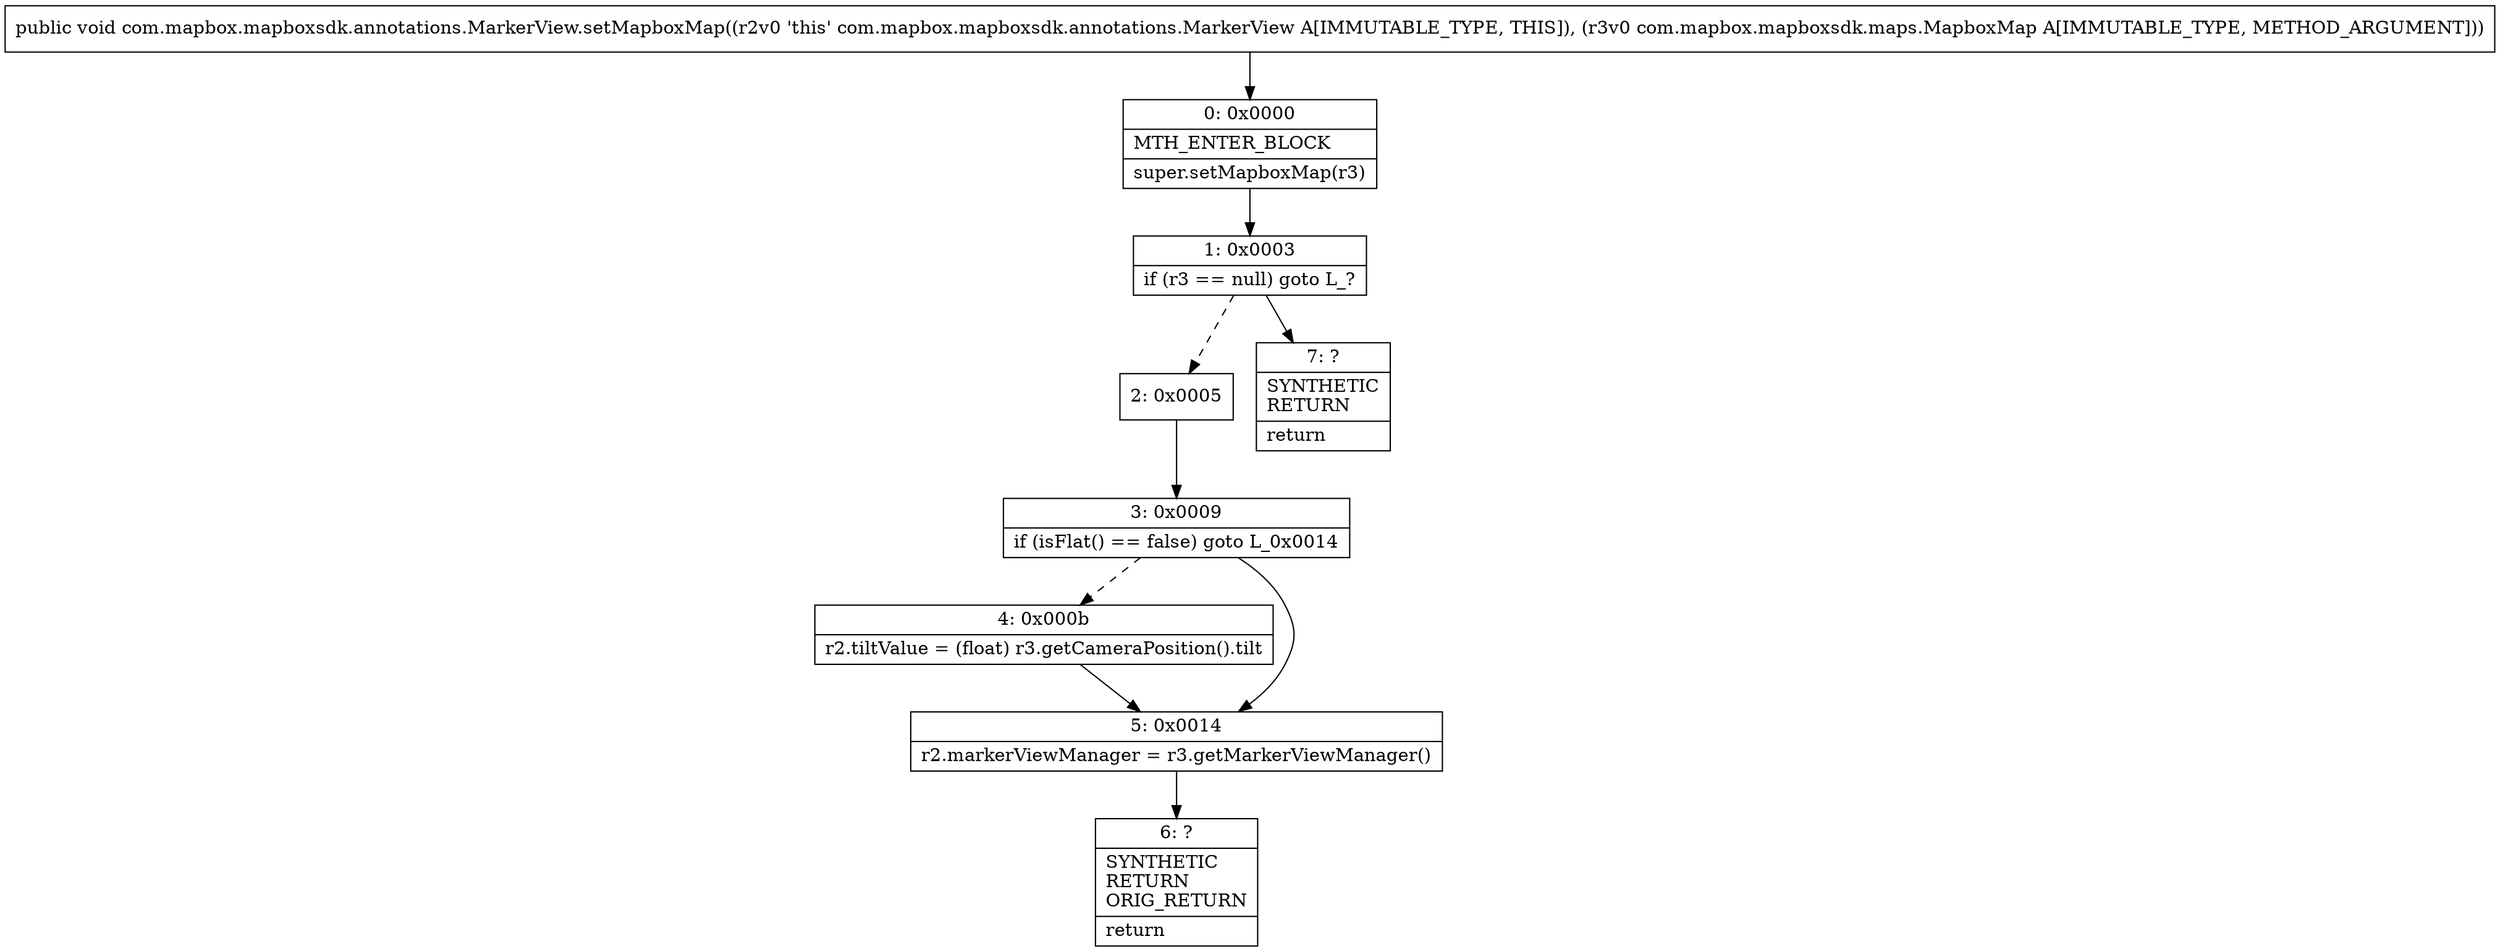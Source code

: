 digraph "CFG forcom.mapbox.mapboxsdk.annotations.MarkerView.setMapboxMap(Lcom\/mapbox\/mapboxsdk\/maps\/MapboxMap;)V" {
Node_0 [shape=record,label="{0\:\ 0x0000|MTH_ENTER_BLOCK\l|super.setMapboxMap(r3)\l}"];
Node_1 [shape=record,label="{1\:\ 0x0003|if (r3 == null) goto L_?\l}"];
Node_2 [shape=record,label="{2\:\ 0x0005}"];
Node_3 [shape=record,label="{3\:\ 0x0009|if (isFlat() == false) goto L_0x0014\l}"];
Node_4 [shape=record,label="{4\:\ 0x000b|r2.tiltValue = (float) r3.getCameraPosition().tilt\l}"];
Node_5 [shape=record,label="{5\:\ 0x0014|r2.markerViewManager = r3.getMarkerViewManager()\l}"];
Node_6 [shape=record,label="{6\:\ ?|SYNTHETIC\lRETURN\lORIG_RETURN\l|return\l}"];
Node_7 [shape=record,label="{7\:\ ?|SYNTHETIC\lRETURN\l|return\l}"];
MethodNode[shape=record,label="{public void com.mapbox.mapboxsdk.annotations.MarkerView.setMapboxMap((r2v0 'this' com.mapbox.mapboxsdk.annotations.MarkerView A[IMMUTABLE_TYPE, THIS]), (r3v0 com.mapbox.mapboxsdk.maps.MapboxMap A[IMMUTABLE_TYPE, METHOD_ARGUMENT])) }"];
MethodNode -> Node_0;
Node_0 -> Node_1;
Node_1 -> Node_2[style=dashed];
Node_1 -> Node_7;
Node_2 -> Node_3;
Node_3 -> Node_4[style=dashed];
Node_3 -> Node_5;
Node_4 -> Node_5;
Node_5 -> Node_6;
}

